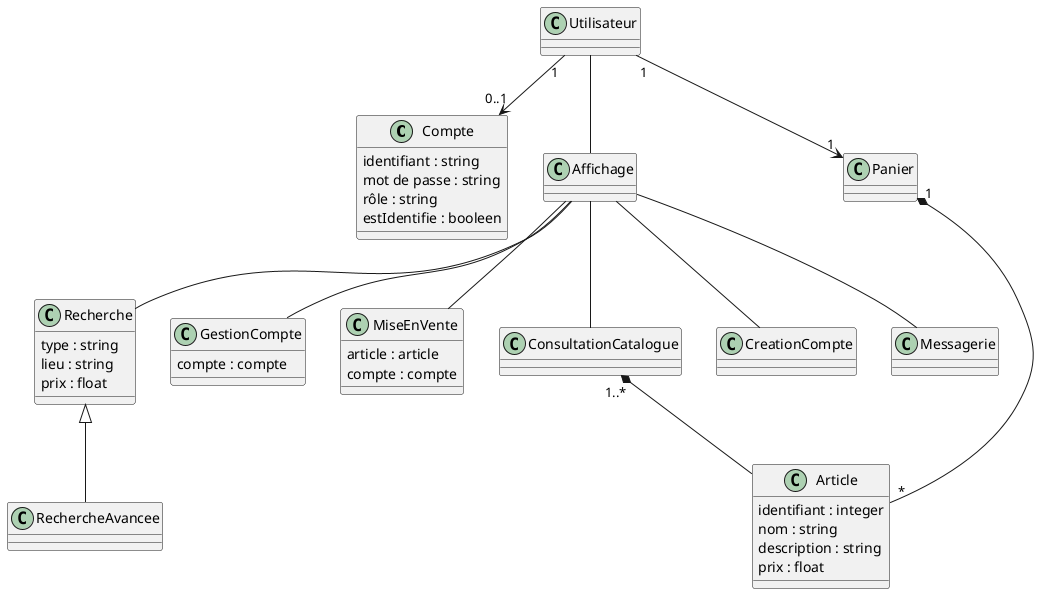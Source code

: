 @startuml

Compte : identifiant : string
Compte : mot de passe : string
Compte : rôle : string
Compte : estIdentifie : booleen


Article : identifiant : integer
Article : nom : string
Article : description : string
Article : prix : float

Recherche : type : string
Recherche : lieu : string
Recherche : prix : float

GestionCompte : compte : compte

MiseEnVente : article : article
MiseEnVente : compte : compte

Utilisateur "1" --> "0..1" Compte 
Utilisateur  --  Affichage
Utilisateur "1" --> "1" Panier

Panier "1" *-- "*" Article

Affichage --  ConsultationCatalogue
ConsultationCatalogue "1..*" *-- Article
Affichage -- Recherche
Affichage -- GestionCompte
Affichage -- MiseEnVente
Affichage -- CreationCompte
Affichage -- Messagerie

class Messagerie{

}

class Recherche{
    
}

class GestionCompte{
    
}

class MiseEnVente{
    
}

class CreationCompte{
    
}

class ConsultationCatalogue{

}
RechercheAvancee -up-|> Recherche

@enduml